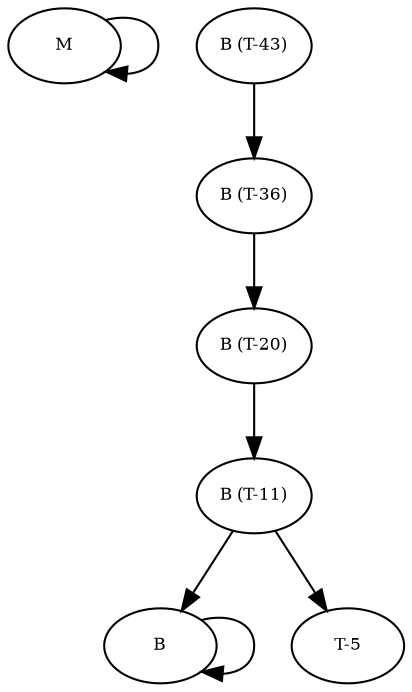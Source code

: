 digraph RGL__DirectedAdjacencyGraph {
    M [
        fontsize = 8,
        label = M
    ]

    "B (T-43)" [
        fontsize = 8,
        label = "B (T-43)"
    ]

    "B (T-36)" [
        fontsize = 8,
        label = "B (T-36)"
    ]

    "B (T-20)" [
        fontsize = 8,
        label = "B (T-20)"
    ]

    "B (T-11)" [
        fontsize = 8,
        label = "B (T-11)"
    ]

    B [
        fontsize = 8,
        label = B
    ]

    "T-5" [
        fontsize = 8,
        label = "T-5"
    ]

    M -> M [
        fontsize = 8
    ]

    "B (T-43)" -> "B (T-36)" [
        fontsize = 8
    ]

    "B (T-36)" -> "B (T-20)" [
        fontsize = 8
    ]

    "B (T-20)" -> "B (T-11)" [
        fontsize = 8
    ]

    "B (T-11)" -> B [
        fontsize = 8
    ]

    "B (T-11)" -> "T-5" [
        fontsize = 8
    ]

    B -> B [
        fontsize = 8
    ]
}
